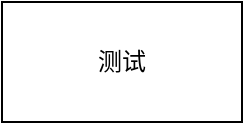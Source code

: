 <mxfile version="20.8.18" type="github">
  <diagram name="第 1 页" id="hRAEAD-Nzd7xrJYN4FvO">
    <mxGraphModel dx="954" dy="616" grid="1" gridSize="10" guides="1" tooltips="1" connect="1" arrows="1" fold="1" page="1" pageScale="1" pageWidth="827" pageHeight="1169" math="0" shadow="0">
      <root>
        <mxCell id="0" />
        <mxCell id="1" parent="0" />
        <mxCell id="hv9P0Bb6074Db2FZh02y-1" value="测试" style="rounded=0;whiteSpace=wrap;html=1;" vertex="1" parent="1">
          <mxGeometry x="270" y="200" width="120" height="60" as="geometry" />
        </mxCell>
      </root>
    </mxGraphModel>
  </diagram>
</mxfile>
